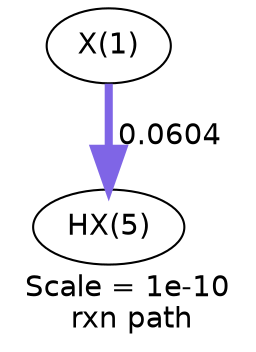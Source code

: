 digraph reaction_paths {
center=1;
s11 -> s12[fontname="Helvetica", style="setlinewidth(3.88)", arrowsize=1.94, color="0.7, 0.56, 0.9"
, label=" 0.0604"];
s11 [ fontname="Helvetica", label="X(1)"];
s12 [ fontname="Helvetica", label="HX(5)"];
 label = "Scale = 1e-10\l rxn path";
 fontname = "Helvetica";
}

